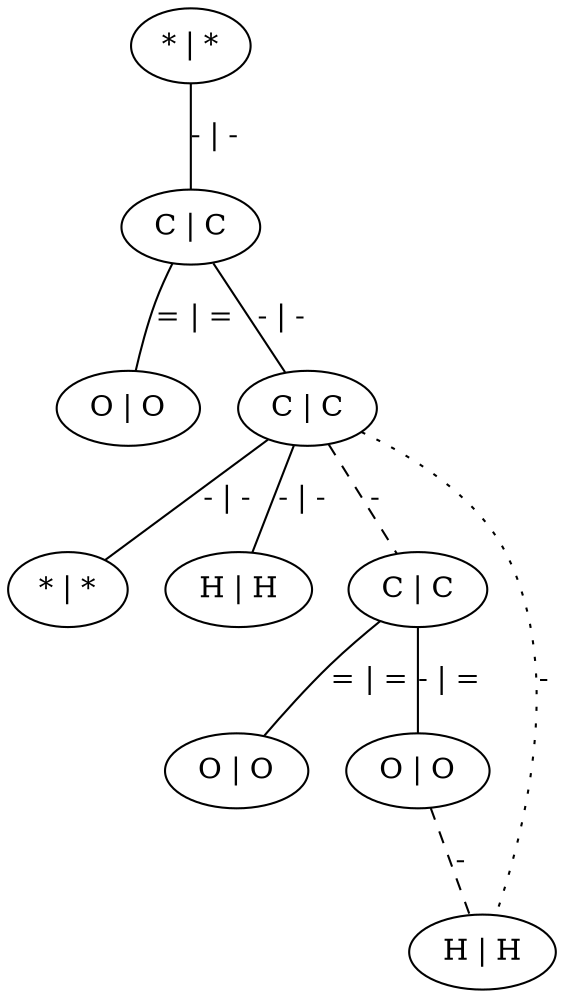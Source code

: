 graph G {
	0 [ label="* | *" ]
	1 [ label="C | C" ]
	2 [ label="O | O" ]
	3 [ label="C | C" ]
	4 [ label="* | *" ]
	5 [ label="H | H" ]
	6 [ label="C | C" ]
	7 [ label="O | O" ]
	8 [ label="O | O" ]
	9 [ label="H | H" ]
	0 -- 1 [ label="- | -" ]
	1 -- 2 [ label="= | =" ]
	1 -- 3 [ label="- | -" ]
	3 -- 4 [ label="- | -" ]
	3 -- 5 [ label="- | -" ]
	3 -- 6 [ style=dashed label="-" ]
	3 -- 9 [ style=dotted label="-" ]
	6 -- 7 [ label="= | =" ]
	6 -- 8 [ label="- | =" ]
	8 -- 9 [ style=dashed label="-" ]
}
